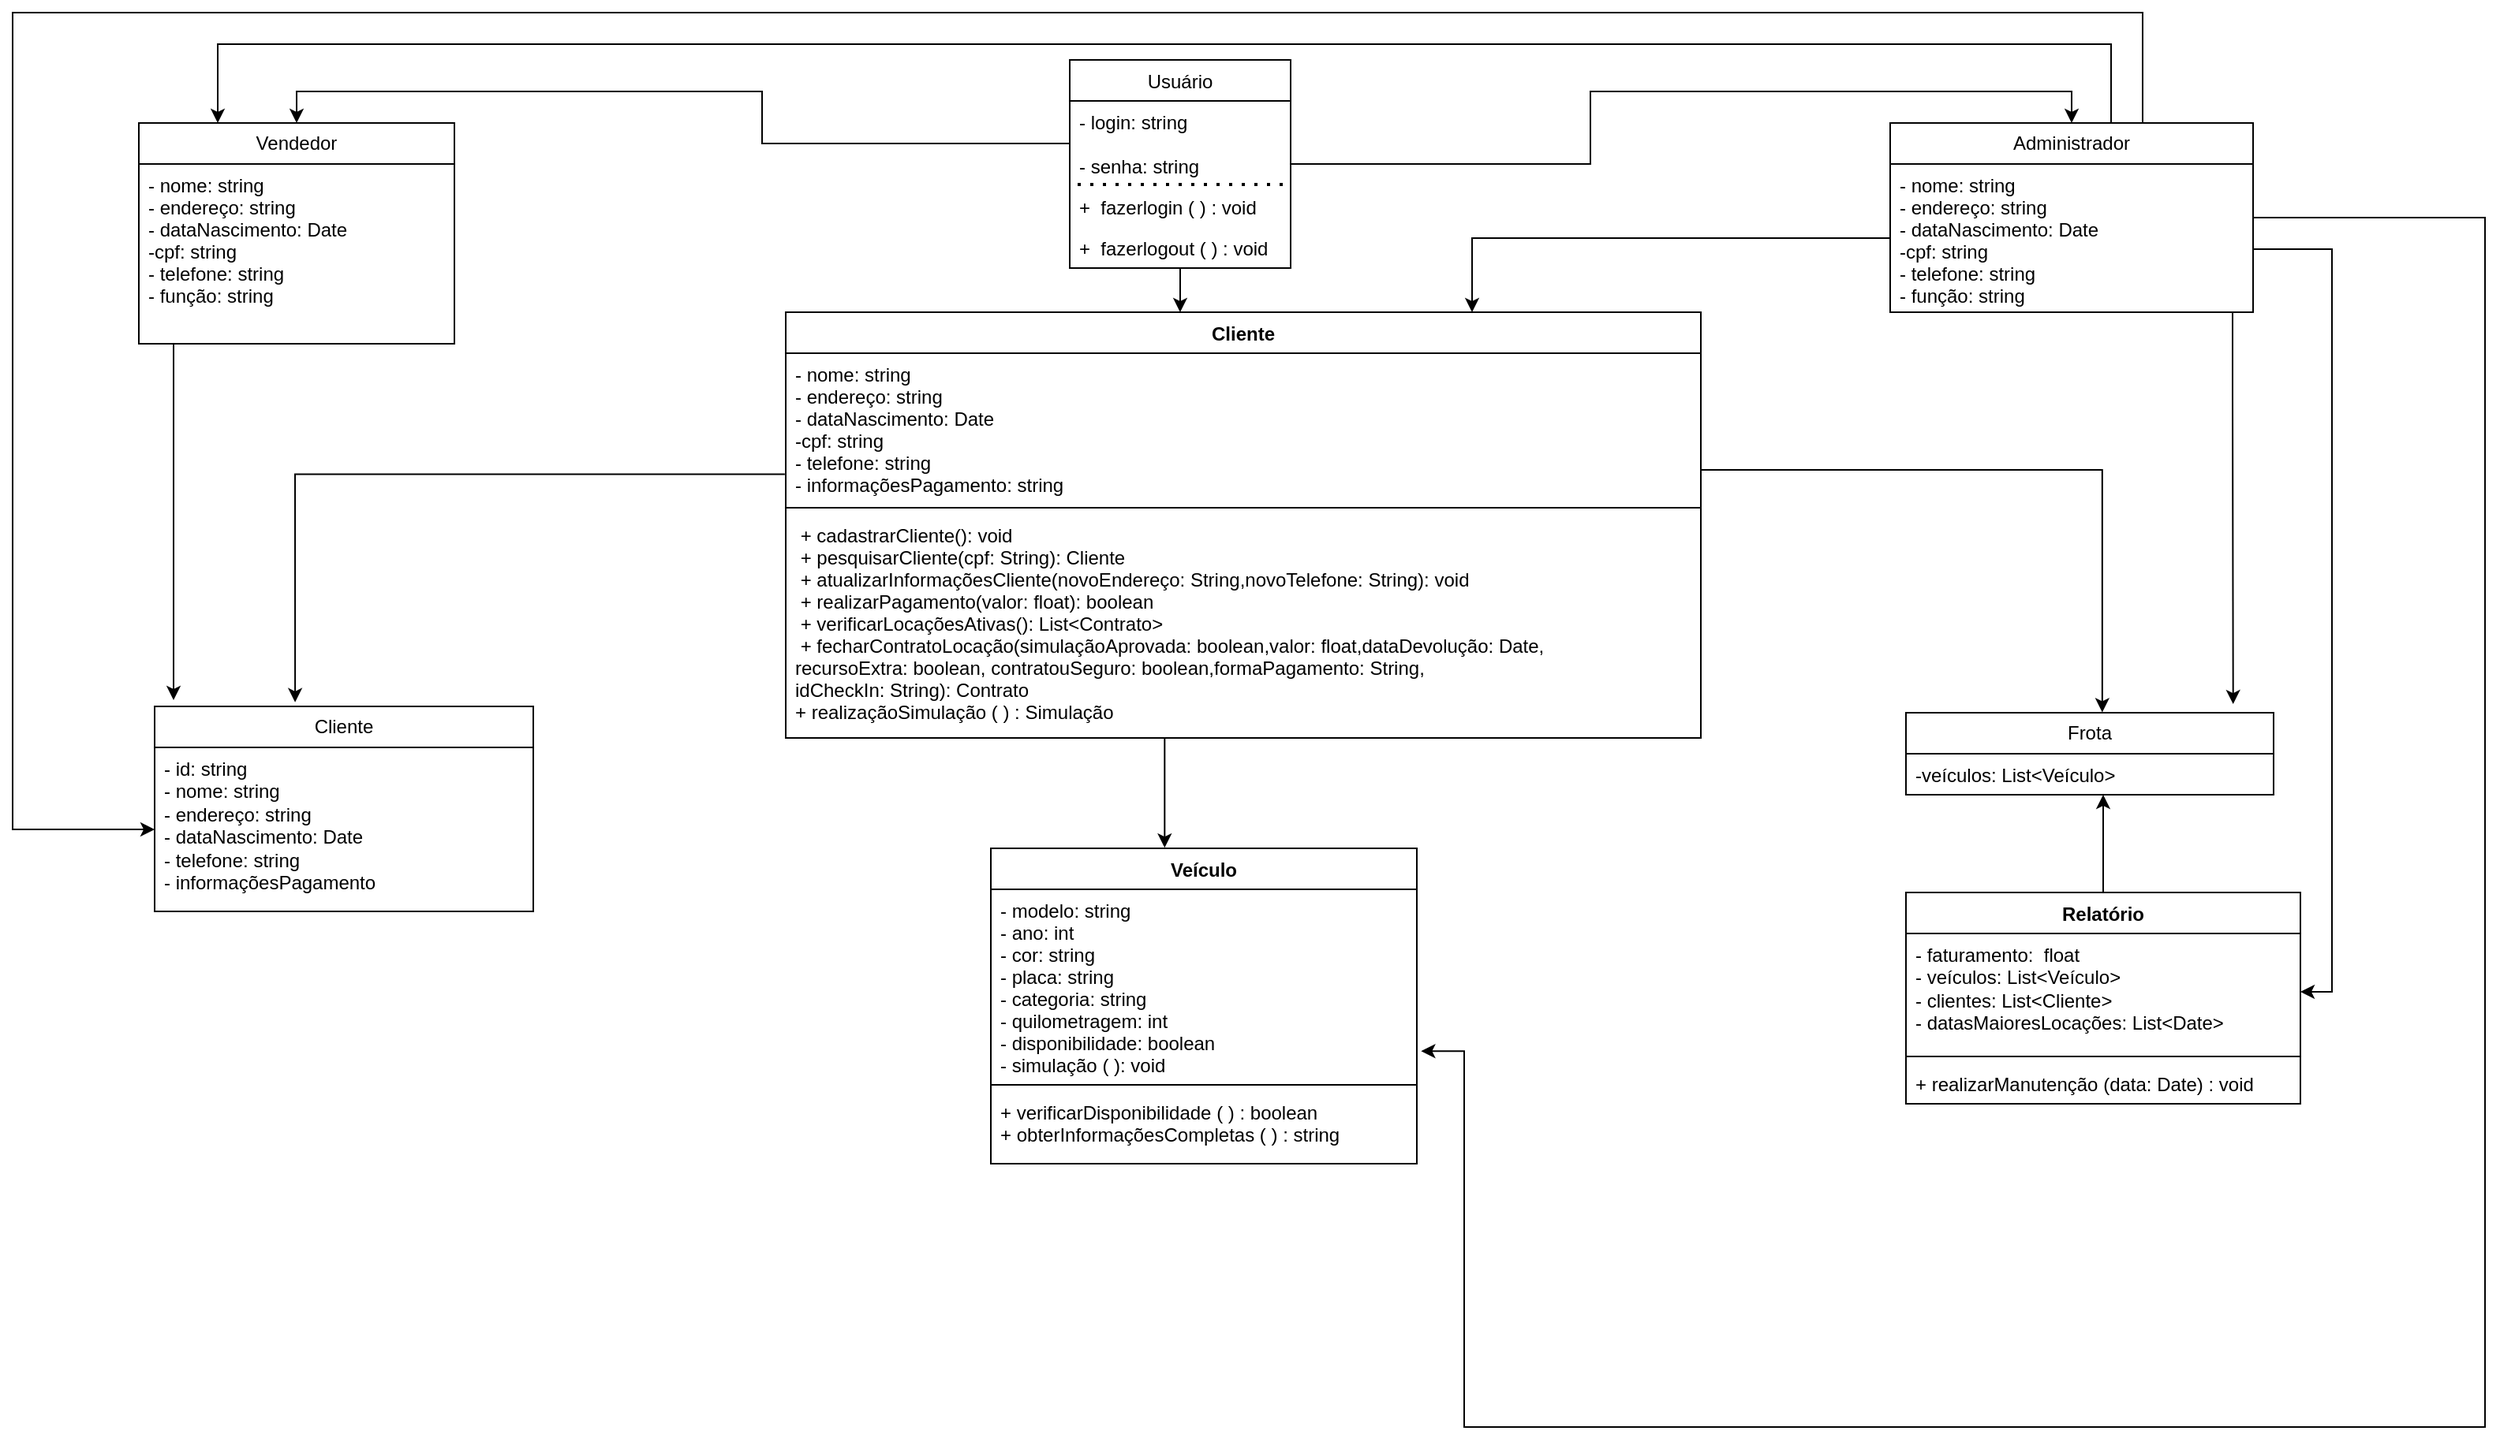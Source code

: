 <mxfile version="21.5.0" type="github">
  <diagram id="C5RBs43oDa-KdzZeNtuy" name="Page-1">
    <mxGraphModel dx="607" dy="4271" grid="1" gridSize="10" guides="1" tooltips="1" connect="1" arrows="1" fold="1" page="1" pageScale="1" pageWidth="827" pageHeight="1169" math="0" shadow="0">
      <root>
        <mxCell id="WIyWlLk6GJQsqaUBKTNV-0" />
        <mxCell id="WIyWlLk6GJQsqaUBKTNV-1" parent="WIyWlLk6GJQsqaUBKTNV-0" />
        <mxCell id="EcJPWJaCgtDSKApMU90G-325" style="edgeStyle=orthogonalEdgeStyle;rounded=0;orthogonalLoop=1;jettySize=auto;html=1;entryX=0.5;entryY=0;entryDx=0;entryDy=0;" parent="WIyWlLk6GJQsqaUBKTNV-1" source="Z7Yrzfe9HdPFtSMXLCdJ-3" target="EcJPWJaCgtDSKApMU90G-300" edge="1">
          <mxGeometry relative="1" as="geometry" />
        </mxCell>
        <mxCell id="EcJPWJaCgtDSKApMU90G-336" style="edgeStyle=orthogonalEdgeStyle;rounded=0;orthogonalLoop=1;jettySize=auto;html=1;entryX=0.431;entryY=0;entryDx=0;entryDy=0;entryPerimeter=0;" parent="WIyWlLk6GJQsqaUBKTNV-1" source="Z7Yrzfe9HdPFtSMXLCdJ-3" target="Z7Yrzfe9HdPFtSMXLCdJ-37" edge="1">
          <mxGeometry relative="1" as="geometry" />
        </mxCell>
        <mxCell id="Z7Yrzfe9HdPFtSMXLCdJ-3" value="Usuário" style="swimlane;fontStyle=0;childLayout=stackLayout;horizontal=1;startSize=26;fillColor=none;horizontalStack=0;resizeParent=1;resizeParentMax=0;resizeLast=0;collapsible=1;marginBottom=0;" parent="WIyWlLk6GJQsqaUBKTNV-1" vertex="1">
          <mxGeometry x="1570" y="-3450" width="140" height="132" as="geometry" />
        </mxCell>
        <mxCell id="Z7Yrzfe9HdPFtSMXLCdJ-4" value="- login: string&#xa;&#xa;- senha: string&#xa;" style="text;strokeColor=none;fillColor=none;align=left;verticalAlign=top;spacingLeft=4;spacingRight=4;overflow=hidden;rotatable=0;points=[[0,0.5],[1,0.5]];portConstraint=eastwest;" parent="Z7Yrzfe9HdPFtSMXLCdJ-3" vertex="1">
          <mxGeometry y="26" width="140" height="54" as="geometry" />
        </mxCell>
        <mxCell id="Z7Yrzfe9HdPFtSMXLCdJ-8" value="" style="endArrow=none;dashed=1;html=1;dashPattern=1 3;strokeWidth=2;rounded=0;" parent="Z7Yrzfe9HdPFtSMXLCdJ-3" edge="1">
          <mxGeometry width="50" height="50" relative="1" as="geometry">
            <mxPoint x="5" y="79" as="sourcePoint" />
            <mxPoint x="135" y="79" as="targetPoint" />
            <Array as="points" />
          </mxGeometry>
        </mxCell>
        <mxCell id="Z7Yrzfe9HdPFtSMXLCdJ-5" value="+  fazerlogin ( ) : void" style="text;strokeColor=none;fillColor=none;align=left;verticalAlign=top;spacingLeft=4;spacingRight=4;overflow=hidden;rotatable=0;points=[[0,0.5],[1,0.5]];portConstraint=eastwest;" parent="Z7Yrzfe9HdPFtSMXLCdJ-3" vertex="1">
          <mxGeometry y="80" width="140" height="26" as="geometry" />
        </mxCell>
        <mxCell id="Z7Yrzfe9HdPFtSMXLCdJ-6" value="+  fazerlogout ( ) : void" style="text;strokeColor=none;fillColor=none;align=left;verticalAlign=top;spacingLeft=4;spacingRight=4;overflow=hidden;rotatable=0;points=[[0,0.5],[1,0.5]];portConstraint=eastwest;" parent="Z7Yrzfe9HdPFtSMXLCdJ-3" vertex="1">
          <mxGeometry y="106" width="140" height="26" as="geometry" />
        </mxCell>
        <mxCell id="EcJPWJaCgtDSKApMU90G-330" style="edgeStyle=orthogonalEdgeStyle;rounded=0;orthogonalLoop=1;jettySize=auto;html=1;entryX=0.408;entryY=-0.002;entryDx=0;entryDy=0;entryPerimeter=0;" parent="WIyWlLk6GJQsqaUBKTNV-1" source="Z7Yrzfe9HdPFtSMXLCdJ-37" target="EcJPWJaCgtDSKApMU90G-304" edge="1">
          <mxGeometry relative="1" as="geometry">
            <Array as="points">
              <mxPoint x="1630" y="-3040" />
              <mxPoint x="1630" y="-3040" />
            </Array>
          </mxGeometry>
        </mxCell>
        <mxCell id="EcJPWJaCgtDSKApMU90G-335" style="edgeStyle=orthogonalEdgeStyle;rounded=0;orthogonalLoop=1;jettySize=auto;html=1;entryX=0.371;entryY=-0.02;entryDx=0;entryDy=0;entryPerimeter=0;exitX=-0.001;exitY=0.816;exitDx=0;exitDy=0;exitPerimeter=0;" parent="WIyWlLk6GJQsqaUBKTNV-1" source="Z7Yrzfe9HdPFtSMXLCdJ-38" target="EcJPWJaCgtDSKApMU90G-291" edge="1">
          <mxGeometry relative="1" as="geometry">
            <mxPoint x="1380" y="-3234" as="sourcePoint" />
            <mxPoint x="1080.0" y="-3085.77" as="targetPoint" />
          </mxGeometry>
        </mxCell>
        <mxCell id="Z7Yrzfe9HdPFtSMXLCdJ-37" value="Cliente" style="swimlane;fontStyle=1;align=center;verticalAlign=top;childLayout=stackLayout;horizontal=1;startSize=26;horizontalStack=0;resizeParent=1;resizeParentMax=0;resizeLast=0;collapsible=1;marginBottom=0;" parent="WIyWlLk6GJQsqaUBKTNV-1" vertex="1">
          <mxGeometry x="1390" y="-3290" width="580" height="270" as="geometry" />
        </mxCell>
        <mxCell id="Z7Yrzfe9HdPFtSMXLCdJ-38" value="- nome: string&#xa;- endereço: string&#xa;- dataNascimento: Date&#xa;-cpf: string&#xa;- telefone: string&#xa;- informaçõesPagamento: string&#xa;" style="text;strokeColor=none;fillColor=none;align=left;verticalAlign=top;spacingLeft=4;spacingRight=4;overflow=hidden;rotatable=0;points=[[0,0.5],[1,0.5]];portConstraint=eastwest;" parent="Z7Yrzfe9HdPFtSMXLCdJ-37" vertex="1">
          <mxGeometry y="26" width="580" height="94" as="geometry" />
        </mxCell>
        <mxCell id="Z7Yrzfe9HdPFtSMXLCdJ-39" value="" style="line;strokeWidth=1;fillColor=none;align=left;verticalAlign=middle;spacingTop=-1;spacingLeft=3;spacingRight=3;rotatable=0;labelPosition=right;points=[];portConstraint=eastwest;strokeColor=inherit;" parent="Z7Yrzfe9HdPFtSMXLCdJ-37" vertex="1">
          <mxGeometry y="120" width="580" height="8" as="geometry" />
        </mxCell>
        <mxCell id="Z7Yrzfe9HdPFtSMXLCdJ-40" value=" + cadastrarCliente(): void                                    &#xa; + pesquisarCliente(cpf: String): Cliente                      &#xa; + atualizarInformaçõesCliente(novoEndereço: String,novoTelefone: String): void &#xa; + realizarPagamento(valor: float): boolean &#xa; + verificarLocaçõesAtivas(): List&lt;Contrato&gt; &#xa; + fecharContratoLocação(simulaçãoAprovada: boolean,valor: float,dataDevolução: Date,&#xa;recursoExtra: boolean, contratouSeguro: boolean,formaPagamento: String, &#xa;idCheckIn: String): Contrato &#xa;+ realizaçãoSimulação ( ) : Simulação&#xa;" style="text;strokeColor=none;fillColor=none;align=left;verticalAlign=top;spacingLeft=4;spacingRight=4;overflow=hidden;rotatable=0;points=[[0,0.5],[1,0.5]];portConstraint=eastwest;" parent="Z7Yrzfe9HdPFtSMXLCdJ-37" vertex="1">
          <mxGeometry y="128" width="580" height="142" as="geometry" />
        </mxCell>
        <mxCell id="EcJPWJaCgtDSKApMU90G-291" value="Cliente" style="swimlane;fontStyle=0;childLayout=stackLayout;horizontal=1;startSize=26;fillColor=none;horizontalStack=0;resizeParent=1;resizeParentMax=0;resizeLast=0;collapsible=1;marginBottom=0;whiteSpace=wrap;html=1;" parent="WIyWlLk6GJQsqaUBKTNV-1" vertex="1">
          <mxGeometry x="990" y="-3040" width="240" height="130" as="geometry" />
        </mxCell>
        <mxCell id="EcJPWJaCgtDSKApMU90G-292" value="- id: string&lt;br&gt;- nome: string&lt;br&gt;- endereço: string&lt;br&gt;- dataNascimento: Date&lt;br&gt;- telefone: string&lt;br&gt;- informaçõesPagamento" style="text;strokeColor=none;fillColor=none;align=left;verticalAlign=top;spacingLeft=4;spacingRight=4;overflow=hidden;rotatable=0;points=[[0,0.5],[1,0.5]];portConstraint=eastwest;whiteSpace=wrap;html=1;" parent="EcJPWJaCgtDSKApMU90G-291" vertex="1">
          <mxGeometry y="26" width="240" height="104" as="geometry" />
        </mxCell>
        <mxCell id="EcJPWJaCgtDSKApMU90G-338" style="edgeStyle=orthogonalEdgeStyle;rounded=0;orthogonalLoop=1;jettySize=auto;html=1;entryX=0.05;entryY=-0.031;entryDx=0;entryDy=0;entryPerimeter=0;" parent="WIyWlLk6GJQsqaUBKTNV-1" source="EcJPWJaCgtDSKApMU90G-295" target="EcJPWJaCgtDSKApMU90G-291" edge="1">
          <mxGeometry relative="1" as="geometry">
            <Array as="points">
              <mxPoint x="1002" y="-3220" />
              <mxPoint x="1002" y="-3220" />
            </Array>
          </mxGeometry>
        </mxCell>
        <mxCell id="EcJPWJaCgtDSKApMU90G-295" value="Vendedor" style="swimlane;fontStyle=0;childLayout=stackLayout;horizontal=1;startSize=26;fillColor=none;horizontalStack=0;resizeParent=1;resizeParentMax=0;resizeLast=0;collapsible=1;marginBottom=0;whiteSpace=wrap;html=1;" parent="WIyWlLk6GJQsqaUBKTNV-1" vertex="1">
          <mxGeometry x="980" y="-3410" width="200" height="140" as="geometry" />
        </mxCell>
        <mxCell id="EcJPWJaCgtDSKApMU90G-2" value="- nome: string&#xa;- endereço: string&#xa;- dataNascimento: Date&#xa;-cpf: string&#xa;- telefone: string&#xa;- função: string" style="text;strokeColor=none;fillColor=none;align=left;verticalAlign=top;spacingLeft=4;spacingRight=4;overflow=hidden;rotatable=0;points=[[0,0.5],[1,0.5]];portConstraint=eastwest;" parent="EcJPWJaCgtDSKApMU90G-295" vertex="1">
          <mxGeometry y="26" width="200" height="114" as="geometry" />
        </mxCell>
        <mxCell id="EcJPWJaCgtDSKApMU90G-299" style="edgeStyle=orthogonalEdgeStyle;rounded=0;orthogonalLoop=1;jettySize=auto;html=1;entryX=0.5;entryY=0;entryDx=0;entryDy=0;" parent="WIyWlLk6GJQsqaUBKTNV-1" source="Z7Yrzfe9HdPFtSMXLCdJ-4" target="EcJPWJaCgtDSKApMU90G-295" edge="1">
          <mxGeometry relative="1" as="geometry" />
        </mxCell>
        <mxCell id="EcJPWJaCgtDSKApMU90G-344" style="edgeStyle=orthogonalEdgeStyle;rounded=0;orthogonalLoop=1;jettySize=auto;html=1;entryX=0;entryY=0.5;entryDx=0;entryDy=0;" parent="WIyWlLk6GJQsqaUBKTNV-1" source="EcJPWJaCgtDSKApMU90G-300" target="EcJPWJaCgtDSKApMU90G-292" edge="1">
          <mxGeometry relative="1" as="geometry">
            <Array as="points">
              <mxPoint x="2250" y="-3480" />
              <mxPoint x="900" y="-3480" />
              <mxPoint x="900" y="-2962" />
            </Array>
          </mxGeometry>
        </mxCell>
        <mxCell id="EcJPWJaCgtDSKApMU90G-346" style="edgeStyle=orthogonalEdgeStyle;rounded=0;orthogonalLoop=1;jettySize=auto;html=1;entryX=0.89;entryY=-0.105;entryDx=0;entryDy=0;entryPerimeter=0;" parent="WIyWlLk6GJQsqaUBKTNV-1" source="EcJPWJaCgtDSKApMU90G-300" target="EcJPWJaCgtDSKApMU90G-308" edge="1">
          <mxGeometry relative="1" as="geometry">
            <Array as="points">
              <mxPoint x="2307" y="-3240" />
              <mxPoint x="2307" y="-3240" />
            </Array>
          </mxGeometry>
        </mxCell>
        <mxCell id="EcJPWJaCgtDSKApMU90G-348" style="edgeStyle=orthogonalEdgeStyle;rounded=0;orthogonalLoop=1;jettySize=auto;html=1;entryX=0.25;entryY=0;entryDx=0;entryDy=0;" parent="WIyWlLk6GJQsqaUBKTNV-1" source="EcJPWJaCgtDSKApMU90G-300" target="EcJPWJaCgtDSKApMU90G-295" edge="1">
          <mxGeometry relative="1" as="geometry">
            <Array as="points">
              <mxPoint x="2230" y="-3460" />
              <mxPoint x="1030" y="-3460" />
            </Array>
          </mxGeometry>
        </mxCell>
        <mxCell id="H14BE8vy7R44e0uvUdj8-12" style="edgeStyle=orthogonalEdgeStyle;rounded=0;orthogonalLoop=1;jettySize=auto;html=1;entryX=1;entryY=0.5;entryDx=0;entryDy=0;" edge="1" parent="WIyWlLk6GJQsqaUBKTNV-1" source="EcJPWJaCgtDSKApMU90G-300" target="EcJPWJaCgtDSKApMU90G-319">
          <mxGeometry relative="1" as="geometry">
            <Array as="points">
              <mxPoint x="2370" y="-3330" />
              <mxPoint x="2370" y="-2859" />
            </Array>
          </mxGeometry>
        </mxCell>
        <mxCell id="EcJPWJaCgtDSKApMU90G-300" value="Administrador" style="swimlane;fontStyle=0;childLayout=stackLayout;horizontal=1;startSize=26;fillColor=none;horizontalStack=0;resizeParent=1;resizeParentMax=0;resizeLast=0;collapsible=1;marginBottom=0;whiteSpace=wrap;html=1;" parent="WIyWlLk6GJQsqaUBKTNV-1" vertex="1">
          <mxGeometry x="2090" y="-3410" width="230" height="120" as="geometry" />
        </mxCell>
        <mxCell id="EcJPWJaCgtDSKApMU90G-231" value="- nome: string&#xa;- endereço: string&#xa;- dataNascimento: Date&#xa;-cpf: string&#xa;- telefone: string&#xa;- função: string&#xa;&#xa;" style="text;strokeColor=none;fillColor=none;align=left;verticalAlign=top;spacingLeft=4;spacingRight=4;overflow=hidden;rotatable=0;points=[[0,0.5],[1,0.5]];portConstraint=eastwest;" parent="EcJPWJaCgtDSKApMU90G-300" vertex="1">
          <mxGeometry y="26" width="230" height="94" as="geometry" />
        </mxCell>
        <mxCell id="EcJPWJaCgtDSKApMU90G-304" value="Veículo" style="swimlane;fontStyle=1;align=center;verticalAlign=top;childLayout=stackLayout;horizontal=1;startSize=26;horizontalStack=0;resizeParent=1;resizeParentMax=0;resizeLast=0;collapsible=1;marginBottom=0;whiteSpace=wrap;html=1;" parent="WIyWlLk6GJQsqaUBKTNV-1" vertex="1">
          <mxGeometry x="1520" y="-2950" width="270" height="200" as="geometry" />
        </mxCell>
        <mxCell id="EcJPWJaCgtDSKApMU90G-254" value="- modelo: string&#xa;- ano: int&#xa;- cor: string&#xa;- placa: string&#xa;- categoria: string&#xa;- quilometragem: int&#xa;- disponibilidade: boolean&#xa;- simulação ( ): void&#xa;" style="text;strokeColor=none;fillColor=none;align=left;verticalAlign=top;spacingLeft=4;spacingRight=4;overflow=hidden;rotatable=0;points=[[0,0.5],[1,0.5]];portConstraint=eastwest;" parent="EcJPWJaCgtDSKApMU90G-304" vertex="1">
          <mxGeometry y="26" width="270" height="120" as="geometry" />
        </mxCell>
        <mxCell id="EcJPWJaCgtDSKApMU90G-306" value="" style="line;strokeWidth=1;fillColor=none;align=left;verticalAlign=middle;spacingTop=-1;spacingLeft=3;spacingRight=3;rotatable=0;labelPosition=right;points=[];portConstraint=eastwest;strokeColor=inherit;" parent="EcJPWJaCgtDSKApMU90G-304" vertex="1">
          <mxGeometry y="146" width="270" height="8" as="geometry" />
        </mxCell>
        <mxCell id="EcJPWJaCgtDSKApMU90G-256" value="+ verificarDisponibilidade ( ) : boolean&#xa;+ obterInformaçõesCompletas ( ) : string" style="text;strokeColor=none;fillColor=none;align=left;verticalAlign=top;spacingLeft=4;spacingRight=4;overflow=hidden;rotatable=0;points=[[0,0.5],[1,0.5]];portConstraint=eastwest;" parent="EcJPWJaCgtDSKApMU90G-304" vertex="1">
          <mxGeometry y="154" width="270" height="46" as="geometry" />
        </mxCell>
        <mxCell id="EcJPWJaCgtDSKApMU90G-308" value="Frota" style="swimlane;fontStyle=0;childLayout=stackLayout;horizontal=1;startSize=26;fillColor=none;horizontalStack=0;resizeParent=1;resizeParentMax=0;resizeLast=0;collapsible=1;marginBottom=0;whiteSpace=wrap;html=1;" parent="WIyWlLk6GJQsqaUBKTNV-1" vertex="1">
          <mxGeometry x="2100" y="-3036" width="233" height="52" as="geometry" />
        </mxCell>
        <mxCell id="EcJPWJaCgtDSKApMU90G-271" value="-veículos: List&amp;lt;Veículo&amp;gt;" style="text;strokeColor=none;fillColor=none;align=left;verticalAlign=top;spacingLeft=4;spacingRight=4;overflow=hidden;rotatable=0;points=[[0,0.5],[1,0.5]];portConstraint=eastwest;whiteSpace=wrap;html=1;" parent="EcJPWJaCgtDSKApMU90G-308" vertex="1">
          <mxGeometry y="26" width="233" height="26" as="geometry" />
        </mxCell>
        <mxCell id="EcJPWJaCgtDSKApMU90G-332" style="edgeStyle=orthogonalEdgeStyle;rounded=0;orthogonalLoop=1;jettySize=auto;html=1;entryX=0.534;entryY=-0.005;entryDx=0;entryDy=0;entryPerimeter=0;" parent="WIyWlLk6GJQsqaUBKTNV-1" source="Z7Yrzfe9HdPFtSMXLCdJ-38" target="EcJPWJaCgtDSKApMU90G-308" edge="1">
          <mxGeometry relative="1" as="geometry">
            <Array as="points">
              <mxPoint x="2224" y="-3190" />
            </Array>
          </mxGeometry>
        </mxCell>
        <mxCell id="EcJPWJaCgtDSKApMU90G-343" style="edgeStyle=orthogonalEdgeStyle;rounded=0;orthogonalLoop=1;jettySize=auto;html=1;entryX=1.01;entryY=0.855;entryDx=0;entryDy=0;entryPerimeter=0;exitX=1;exitY=0.5;exitDx=0;exitDy=0;" parent="WIyWlLk6GJQsqaUBKTNV-1" source="EcJPWJaCgtDSKApMU90G-231" target="EcJPWJaCgtDSKApMU90G-254" edge="1">
          <mxGeometry relative="1" as="geometry">
            <mxPoint x="2347.3" y="-3349.999" as="sourcePoint" />
            <mxPoint x="1820.0" y="-2818.17" as="targetPoint" />
            <Array as="points">
              <mxPoint x="2320" y="-3350" />
              <mxPoint x="2467" y="-3350" />
              <mxPoint x="2467" y="-2583" />
              <mxPoint x="1820" y="-2583" />
              <mxPoint x="1820" y="-2821" />
            </Array>
          </mxGeometry>
        </mxCell>
        <mxCell id="EcJPWJaCgtDSKApMU90G-345" style="edgeStyle=orthogonalEdgeStyle;rounded=0;orthogonalLoop=1;jettySize=auto;html=1;entryX=0.75;entryY=0;entryDx=0;entryDy=0;" parent="WIyWlLk6GJQsqaUBKTNV-1" source="EcJPWJaCgtDSKApMU90G-231" target="Z7Yrzfe9HdPFtSMXLCdJ-37" edge="1">
          <mxGeometry relative="1" as="geometry" />
        </mxCell>
        <mxCell id="H14BE8vy7R44e0uvUdj8-10" value="" style="edgeStyle=orthogonalEdgeStyle;rounded=0;orthogonalLoop=1;jettySize=auto;html=1;" edge="1" parent="WIyWlLk6GJQsqaUBKTNV-1" source="H14BE8vy7R44e0uvUdj8-0" target="EcJPWJaCgtDSKApMU90G-271">
          <mxGeometry relative="1" as="geometry">
            <Array as="points">
              <mxPoint x="2225" y="-2980" />
              <mxPoint x="2225" y="-2980" />
            </Array>
          </mxGeometry>
        </mxCell>
        <mxCell id="H14BE8vy7R44e0uvUdj8-0" value="Relatório" style="swimlane;fontStyle=1;align=center;verticalAlign=top;childLayout=stackLayout;horizontal=1;startSize=26;horizontalStack=0;resizeParent=1;resizeParentMax=0;resizeLast=0;collapsible=1;marginBottom=0;whiteSpace=wrap;html=1;" vertex="1" parent="WIyWlLk6GJQsqaUBKTNV-1">
          <mxGeometry x="2100" y="-2922" width="250" height="134" as="geometry" />
        </mxCell>
        <mxCell id="EcJPWJaCgtDSKApMU90G-319" value="- faturamento:&amp;nbsp; float&lt;br&gt;- veículos: List&amp;lt;Veículo&amp;gt;&lt;br&gt;- clientes: List&amp;lt;Cliente&amp;gt;&lt;br&gt;- datasMaioresLocações: List&amp;lt;Date&amp;gt;&lt;br&gt;" style="text;strokeColor=none;fillColor=none;align=left;verticalAlign=top;spacingLeft=4;spacingRight=4;overflow=hidden;rotatable=0;points=[[0,0.5],[1,0.5]];portConstraint=eastwest;whiteSpace=wrap;html=1;" parent="H14BE8vy7R44e0uvUdj8-0" vertex="1">
          <mxGeometry y="26" width="250" height="74" as="geometry" />
        </mxCell>
        <mxCell id="H14BE8vy7R44e0uvUdj8-2" value="" style="line;strokeWidth=1;fillColor=none;align=left;verticalAlign=middle;spacingTop=-1;spacingLeft=3;spacingRight=3;rotatable=0;labelPosition=right;points=[];portConstraint=eastwest;strokeColor=inherit;" vertex="1" parent="H14BE8vy7R44e0uvUdj8-0">
          <mxGeometry y="100" width="250" height="8" as="geometry" />
        </mxCell>
        <mxCell id="H14BE8vy7R44e0uvUdj8-3" value="+ realizarManutenção (data: Date) : void" style="text;strokeColor=none;fillColor=none;align=left;verticalAlign=top;spacingLeft=4;spacingRight=4;overflow=hidden;rotatable=0;points=[[0,0.5],[1,0.5]];portConstraint=eastwest;whiteSpace=wrap;html=1;" vertex="1" parent="H14BE8vy7R44e0uvUdj8-0">
          <mxGeometry y="108" width="250" height="26" as="geometry" />
        </mxCell>
      </root>
    </mxGraphModel>
  </diagram>
</mxfile>
